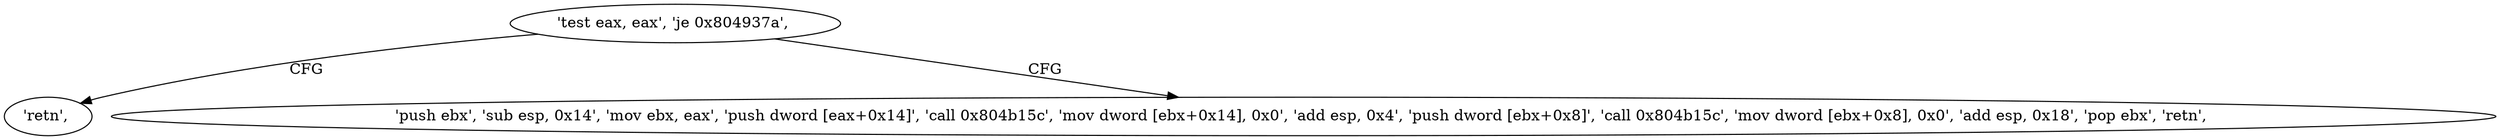 digraph "func" {
"134517578" [label = "'test eax, eax', 'je 0x804937a', " ]
"134517626" [label = "'retn', " ]
"134517582" [label = "'push ebx', 'sub esp, 0x14', 'mov ebx, eax', 'push dword [eax+0x14]', 'call 0x804b15c', 'mov dword [ebx+0x14], 0x0', 'add esp, 0x4', 'push dword [ebx+0x8]', 'call 0x804b15c', 'mov dword [ebx+0x8], 0x0', 'add esp, 0x18', 'pop ebx', 'retn', " ]
"134517578" -> "134517626" [ label = "CFG" ]
"134517578" -> "134517582" [ label = "CFG" ]
}
